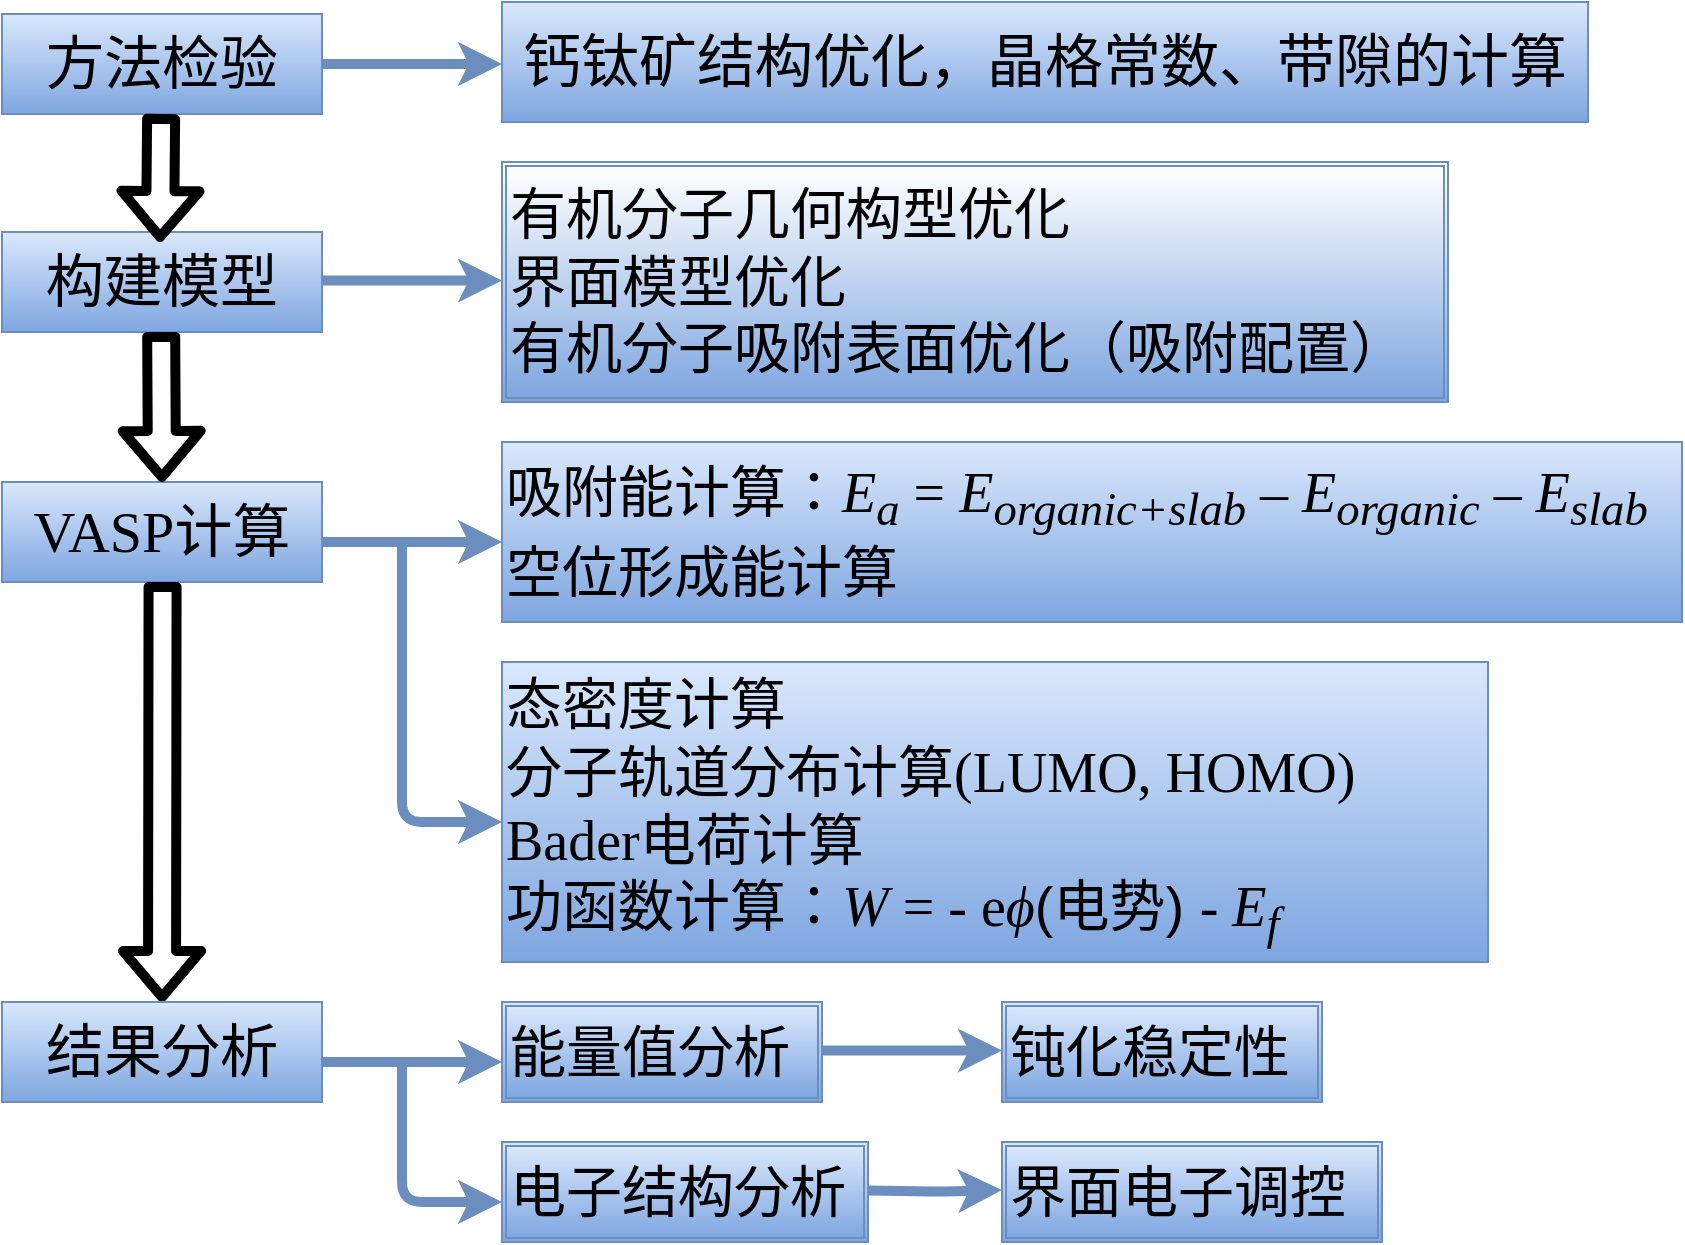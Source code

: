 <mxfile version="13.7.6" type="github">
  <diagram id="hX-XF3ck8XFB4VlFPqp9" name="Page-1">
    <mxGraphModel dx="965" dy="614" grid="1" gridSize="10" guides="1" tooltips="1" connect="1" arrows="1" fold="1" page="1" pageScale="1" pageWidth="827" pageHeight="1169" math="0" shadow="0">
      <root>
        <mxCell id="0" />
        <mxCell id="1" parent="0" />
        <mxCell id="cmkQfpcR1fKDDS3a6NK1-7" value="&lt;font&gt;&lt;span style=&quot;font-family: &amp;#34;helvetica&amp;#34; ; text-align: left&quot;&gt;&lt;font style=&quot;font-size: 29px&quot;&gt;钙钛矿结构优化，晶格常数、带隙的计算&lt;/font&gt;&lt;/span&gt;&lt;br&gt;&lt;/font&gt;" style="whiteSpace=wrap;html=1;align=center;gradientColor=#7ea6e0;fillColor=#dae8fc;strokeColor=#6c8ebf;" parent="1" vertex="1">
          <mxGeometry x="290" y="130" width="543" height="60" as="geometry" />
        </mxCell>
        <mxCell id="cmkQfpcR1fKDDS3a6NK1-5" style="edgeStyle=orthogonalEdgeStyle;orthogonalLoop=1;jettySize=auto;html=1;exitX=1;exitY=0.5;exitDx=0;exitDy=0;strokeWidth=5;fillColor=#dae8fc;strokeColor=#6c8ebf;gradientColor=#7ea6e0;" parent="1" source="cmkQfpcR1fKDDS3a6NK1-3" edge="1">
          <mxGeometry relative="1" as="geometry">
            <mxPoint x="290" y="161" as="targetPoint" />
            <Array as="points">
              <mxPoint x="240" y="161" />
              <mxPoint x="240" y="161" />
            </Array>
          </mxGeometry>
        </mxCell>
        <mxCell id="cmkQfpcR1fKDDS3a6NK1-3" value="&lt;font style=&quot;font-size: 29px&quot;&gt;方法检验&lt;/font&gt;" style="whiteSpace=wrap;html=1;align=center;fillColor=#dae8fc;strokeColor=#6c8ebf;gradientColor=#7ea6e0;" parent="1" vertex="1">
          <mxGeometry x="40" y="136" width="160" height="50" as="geometry" />
        </mxCell>
        <mxCell id="cmkQfpcR1fKDDS3a6NK1-9" value="&lt;p style=&quot;margin-top: 0pt ; margin-bottom: 0pt ; margin-left: 0in ; text-align: left ; direction: ltr ; unicode-bidi: embed ; word-break: normal&quot;&gt;&lt;font style=&quot;font-size: 29px&quot;&gt;构建模型&lt;/font&gt;&lt;/p&gt;" style="whiteSpace=wrap;html=1;align=center;fillColor=#dae8fc;strokeColor=#6c8ebf;gradientColor=#7ea6e0;" parent="1" vertex="1">
          <mxGeometry x="40" y="245" width="160" height="50" as="geometry" />
        </mxCell>
        <mxCell id="cmkQfpcR1fKDDS3a6NK1-12" style="edgeStyle=orthogonalEdgeStyle;orthogonalLoop=1;jettySize=auto;html=1;exitX=1;exitY=0.5;exitDx=0;exitDy=0;strokeWidth=5;fillColor=#dae8fc;strokeColor=#6c8ebf;gradientColor=#7ea6e0;" parent="1" edge="1">
          <mxGeometry relative="1" as="geometry">
            <mxPoint x="290" y="269.29" as="targetPoint" />
            <mxPoint x="200" y="269.29" as="sourcePoint" />
            <Array as="points">
              <mxPoint x="250" y="269.29" />
              <mxPoint x="250" y="269.29" />
            </Array>
          </mxGeometry>
        </mxCell>
        <mxCell id="cmkQfpcR1fKDDS3a6NK1-13" value="&lt;div style=&quot;font-size: 28px&quot;&gt;&lt;font style=&quot;font-size: 28px&quot;&gt;&lt;span&gt;有机&lt;/span&gt;分子几何构型优化&lt;/font&gt;&lt;/div&gt;&lt;font style=&quot;font-size: 28px&quot;&gt;&lt;div&gt;&lt;span&gt;界面模型&lt;/span&gt;&lt;span&gt;优化&lt;/span&gt;&lt;/div&gt;&lt;/font&gt;&lt;p style=&quot;margin-top: 0pt ; margin-bottom: 0pt ; margin-left: 0in ; direction: ltr ; unicode-bidi: embed ; word-break: normal ; font-size: 28px&quot;&gt;&lt;font style=&quot;font-size: 28px&quot;&gt;&lt;span style=&quot;color: black&quot;&gt;有机分子吸附表面优化（吸附配置&lt;/span&gt;&lt;span style=&quot;color: black&quot;&gt;）&lt;/span&gt;&lt;/font&gt;&lt;/p&gt;" style="shape=ext;double=1;whiteSpace=wrap;html=1;align=left;gradientColor=#7ea6e0;strokeColor=#6c8ebf;" parent="1" vertex="1">
          <mxGeometry x="290" y="210" width="473" height="120" as="geometry" />
        </mxCell>
        <mxCell id="cmkQfpcR1fKDDS3a6NK1-18" value="&lt;p style=&quot;margin-top: 0pt ; margin-bottom: 0pt ; margin-left: 0in ; text-align: left ; direction: ltr ; unicode-bidi: embed ; word-break: normal ; font-size: 29px&quot;&gt;&lt;font face=&quot;Times New Roman&quot;&gt;VASP&lt;/font&gt;&lt;span&gt;计算&lt;/span&gt;&lt;/p&gt;" style="whiteSpace=wrap;html=1;align=center;fillColor=#dae8fc;strokeColor=#6c8ebf;gradientColor=#7ea6e0;" parent="1" vertex="1">
          <mxGeometry x="40" y="370" width="160" height="50" as="geometry" />
        </mxCell>
        <mxCell id="cmkQfpcR1fKDDS3a6NK1-22" style="edgeStyle=orthogonalEdgeStyle;orthogonalLoop=1;jettySize=auto;html=1;exitX=1;exitY=0.5;exitDx=0;exitDy=0;strokeWidth=5;fillColor=#dae8fc;strokeColor=#6c8ebf;gradientColor=#7ea6e0;" parent="1" edge="1">
          <mxGeometry relative="1" as="geometry">
            <mxPoint x="290" y="400.0" as="targetPoint" />
            <mxPoint x="200" y="400.0" as="sourcePoint" />
            <Array as="points">
              <mxPoint x="250" y="400" />
              <mxPoint x="250" y="400" />
            </Array>
          </mxGeometry>
        </mxCell>
        <mxCell id="cmkQfpcR1fKDDS3a6NK1-23" value="&lt;font style=&quot;font-size: 28px&quot;&gt;&lt;p style=&quot;margin-top: 0pt ; margin-bottom: 0pt ; margin-left: 0in ; direction: ltr ; unicode-bidi: embed ; word-break: normal&quot;&gt;吸附能计算：&lt;font face=&quot;Times New Roman&quot;&gt;&lt;i&gt;E&lt;/i&gt;&lt;sub&gt;&lt;i&gt;a&lt;/i&gt;&lt;/sub&gt; = &lt;i&gt;E&lt;/i&gt;&lt;sub&gt;&lt;i&gt;organic+slab&lt;/i&gt;&lt;/sub&gt; – &lt;i&gt;E&lt;/i&gt;&lt;sub&gt;&lt;i&gt;organic&lt;/i&gt;&lt;/sub&gt; – &lt;i&gt;E&lt;/i&gt;&lt;sub&gt;&lt;i&gt;slab&lt;/i&gt;&lt;/sub&gt;&lt;/font&gt;&lt;/p&gt;&lt;p style=&quot;margin-top: 0pt ; margin-bottom: 0pt ; margin-left: 0in ; direction: ltr ; unicode-bidi: embed ; word-break: normal&quot;&gt;&lt;span style=&quot;font-family: &amp;#34;arial&amp;#34;&quot;&gt;空位形成能计算&lt;/span&gt;&lt;/p&gt;&lt;/font&gt;" style="whiteSpace=wrap;html=1;align=left;gradientColor=#7ea6e0;fillColor=#dae8fc;strokeColor=#6c8ebf;" parent="1" vertex="1">
          <mxGeometry x="290" y="350" width="590" height="90" as="geometry" />
        </mxCell>
        <mxCell id="cmkQfpcR1fKDDS3a6NK1-24" value="&lt;font style=&quot;font-size: 28px&quot;&gt;&lt;p style=&quot;margin-top: 0pt ; margin-bottom: 0pt ; margin-left: 0in ; direction: ltr ; unicode-bidi: embed ; word-break: normal&quot;&gt;&lt;span&gt;态密度&lt;/span&gt;&lt;span&gt;计算&lt;/span&gt;&lt;/p&gt;&lt;p style=&quot;margin-top: 0pt ; margin-bottom: 0pt ; margin-left: 0in ; direction: ltr ; unicode-bidi: embed ; word-break: normal&quot;&gt;&lt;span&gt;分子轨道分布计算&lt;/span&gt;&lt;font face=&quot;Times New Roman&quot;&gt;&lt;span&gt;(&lt;/span&gt;LUMO, HOMO)&lt;/font&gt;&lt;/p&gt;&lt;p style=&quot;margin-top: 0pt ; margin-bottom: 0pt ; margin-left: 0in ; direction: ltr ; unicode-bidi: embed ; word-break: normal&quot;&gt;&lt;font face=&quot;Times New Roman&quot;&gt;Bader&lt;/font&gt;&lt;span&gt;电荷&lt;/span&gt;&lt;span&gt;计算&lt;/span&gt;&lt;/p&gt;&lt;p style=&quot;margin-top: 0pt ; margin-bottom: 0pt ; margin-left: 0in ; direction: ltr ; unicode-bidi: embed ; word-break: normal&quot;&gt;功函数计算：&lt;font face=&quot;Times New Roman&quot;&gt;&lt;i&gt;W&lt;/i&gt; = - e&lt;i&gt;ϕ&lt;/i&gt;&lt;/font&gt;&lt;span style=&quot;font-family: &amp;#34;arial&amp;#34;&quot;&gt;(&lt;/span&gt;电势&lt;span style=&quot;font-family: &amp;#34;arial&amp;#34;&quot;&gt;)&amp;nbsp;&lt;/span&gt;&lt;font face=&quot;Times New Roman&quot;&gt;- &lt;i&gt;E&lt;/i&gt;&lt;sub&gt;&lt;i&gt;f&lt;/i&gt;&lt;/sub&gt;&lt;/font&gt;&lt;/p&gt;&lt;/font&gt;" style="whiteSpace=wrap;html=1;align=left;gradientColor=#7ea6e0;fillColor=#dae8fc;strokeColor=#6c8ebf;" parent="1" vertex="1">
          <mxGeometry x="290" y="460" width="493" height="150" as="geometry" />
        </mxCell>
        <mxCell id="cmkQfpcR1fKDDS3a6NK1-29" style="edgeStyle=orthogonalEdgeStyle;orthogonalLoop=1;jettySize=auto;html=1;strokeWidth=5;fillColor=#dae8fc;strokeColor=#6c8ebf;gradientColor=#7ea6e0;" parent="1" edge="1">
          <mxGeometry relative="1" as="geometry">
            <mxPoint x="290" y="540" as="targetPoint" />
            <mxPoint x="240" y="400" as="sourcePoint" />
            <Array as="points">
              <mxPoint x="240" y="540" />
            </Array>
          </mxGeometry>
        </mxCell>
        <mxCell id="cmkQfpcR1fKDDS3a6NK1-30" value="" style="shape=flexArrow;endArrow=classic;html=1;strokeWidth=5;exitX=0.5;exitY=1;exitDx=0;exitDy=0;entryX=0.5;entryY=0;entryDx=0;entryDy=0;" parent="1" target="cmkQfpcR1fKDDS3a6NK1-33" edge="1">
          <mxGeometry width="50" height="50" relative="1" as="geometry">
            <mxPoint x="120.29" y="420" as="sourcePoint" />
            <mxPoint x="119.29" y="610" as="targetPoint" />
            <Array as="points" />
          </mxGeometry>
        </mxCell>
        <mxCell id="cmkQfpcR1fKDDS3a6NK1-31" value="&lt;p style=&quot;margin-top: 0pt ; margin-bottom: 0pt ; margin-left: 0in ; direction: ltr ; unicode-bidi: embed ; word-break: normal ; font-size: 28px&quot;&gt;&lt;span&gt;能量值&lt;/span&gt;&lt;span&gt;分析&lt;/span&gt;&lt;/p&gt;" style="shape=ext;double=1;rounded=0;whiteSpace=wrap;html=1;align=left;gradientColor=#7ea6e0;fillColor=#dae8fc;strokeColor=#6c8ebf;" parent="1" vertex="1">
          <mxGeometry x="290" y="630" width="160" height="50" as="geometry" />
        </mxCell>
        <mxCell id="cmkQfpcR1fKDDS3a6NK1-32" value="&lt;p style=&quot;margin-top: 0pt ; margin-bottom: 0pt ; margin-left: 0in ; direction: ltr ; unicode-bidi: embed ; word-break: normal&quot;&gt;&lt;span&gt;&lt;font style=&quot;font-size: 28px&quot;&gt;电子结构分析&lt;/font&gt;&lt;/span&gt;&lt;/p&gt;" style="shape=ext;double=1;rounded=0;whiteSpace=wrap;html=1;align=left;gradientColor=#7ea6e0;fillColor=#dae8fc;strokeColor=#6c8ebf;" parent="1" vertex="1">
          <mxGeometry x="290" y="700" width="183" height="50" as="geometry" />
        </mxCell>
        <mxCell id="cmkQfpcR1fKDDS3a6NK1-33" value="&lt;p style=&quot;margin-top: 0pt ; margin-bottom: 0pt ; margin-left: 0in ; text-align: left ; direction: ltr ; unicode-bidi: embed ; word-break: normal&quot;&gt;&lt;span&gt;&lt;font style=&quot;font-size: 29px&quot;&gt;结果分析&lt;/font&gt;&lt;/span&gt;&lt;/p&gt;" style="whiteSpace=wrap;html=1;align=center;fillColor=#dae8fc;strokeColor=#6c8ebf;gradientColor=#7ea6e0;" parent="1" vertex="1">
          <mxGeometry x="40" y="630" width="160" height="50" as="geometry" />
        </mxCell>
        <mxCell id="cmkQfpcR1fKDDS3a6NK1-45" style="edgeStyle=orthogonalEdgeStyle;orthogonalLoop=1;jettySize=auto;html=1;exitX=1;exitY=0.5;exitDx=0;exitDy=0;strokeWidth=5;fillColor=#dae8fc;strokeColor=#6c8ebf;gradientColor=#7ea6e0;" parent="1" edge="1">
          <mxGeometry relative="1" as="geometry">
            <mxPoint x="540" y="654.29" as="targetPoint" />
            <mxPoint x="450" y="654.29" as="sourcePoint" />
            <Array as="points">
              <mxPoint x="500" y="654.29" />
              <mxPoint x="500" y="654.29" />
            </Array>
          </mxGeometry>
        </mxCell>
        <mxCell id="cmkQfpcR1fKDDS3a6NK1-46" value="&lt;p style=&quot;margin-top: 0pt ; margin-bottom: 0pt ; margin-left: 0in ; direction: ltr ; unicode-bidi: embed ; word-break: normal ; font-size: 28px&quot;&gt;钝化稳定性&lt;/p&gt;" style="shape=ext;double=1;rounded=0;whiteSpace=wrap;html=1;align=left;gradientColor=#7ea6e0;fillColor=#dae8fc;strokeColor=#6c8ebf;" parent="1" vertex="1">
          <mxGeometry x="540" y="630" width="160" height="50" as="geometry" />
        </mxCell>
        <mxCell id="cmkQfpcR1fKDDS3a6NK1-47" style="edgeStyle=orthogonalEdgeStyle;orthogonalLoop=1;jettySize=auto;html=1;exitX=1;exitY=0.5;exitDx=0;exitDy=0;strokeWidth=5;fillColor=#dae8fc;strokeColor=#6c8ebf;gradientColor=#7ea6e0;entryX=0;entryY=0.48;entryDx=0;entryDy=0;entryPerimeter=0;" parent="1" target="cmkQfpcR1fKDDS3a6NK1-48" edge="1">
          <mxGeometry relative="1" as="geometry">
            <mxPoint x="530" y="724" as="targetPoint" />
            <mxPoint x="473" y="724.29" as="sourcePoint" />
            <Array as="points" />
          </mxGeometry>
        </mxCell>
        <mxCell id="cmkQfpcR1fKDDS3a6NK1-48" value="&lt;p style=&quot;margin-top: 0pt ; margin-bottom: 0pt ; margin-left: 0in ; direction: ltr ; unicode-bidi: embed ; word-break: normal ; font-size: 28px&quot;&gt;界面电子调控&lt;/p&gt;" style="shape=ext;double=1;rounded=0;whiteSpace=wrap;html=1;align=left;gradientColor=#7ea6e0;fillColor=#dae8fc;strokeColor=#6c8ebf;" parent="1" vertex="1">
          <mxGeometry x="540" y="700" width="190" height="50" as="geometry" />
        </mxCell>
        <mxCell id="cmkQfpcR1fKDDS3a6NK1-49" style="edgeStyle=orthogonalEdgeStyle;orthogonalLoop=1;jettySize=auto;html=1;exitX=1;exitY=0.5;exitDx=0;exitDy=0;strokeWidth=5;fillColor=#dae8fc;strokeColor=#6c8ebf;gradientColor=#7ea6e0;" parent="1" edge="1">
          <mxGeometry relative="1" as="geometry">
            <mxPoint x="290" y="660" as="targetPoint" />
            <mxPoint x="200" y="660" as="sourcePoint" />
            <Array as="points">
              <mxPoint x="250" y="660" />
              <mxPoint x="250" y="660" />
            </Array>
          </mxGeometry>
        </mxCell>
        <mxCell id="cmkQfpcR1fKDDS3a6NK1-50" style="edgeStyle=orthogonalEdgeStyle;orthogonalLoop=1;jettySize=auto;html=1;strokeWidth=5;fillColor=#dae8fc;strokeColor=#6c8ebf;gradientColor=#7ea6e0;" parent="1" edge="1">
          <mxGeometry relative="1" as="geometry">
            <mxPoint x="290" y="730" as="targetPoint" />
            <mxPoint x="240" y="660" as="sourcePoint" />
            <Array as="points">
              <mxPoint x="240" y="730" />
              <mxPoint x="290" y="730" />
            </Array>
          </mxGeometry>
        </mxCell>
        <mxCell id="cmkQfpcR1fKDDS3a6NK1-51" value="" style="shape=flexArrow;endArrow=classic;html=1;strokeWidth=5;exitX=0.5;exitY=1;exitDx=0;exitDy=0;entryX=0.5;entryY=0;entryDx=0;entryDy=0;" parent="1" target="cmkQfpcR1fKDDS3a6NK1-18" edge="1">
          <mxGeometry width="50" height="50" relative="1" as="geometry">
            <mxPoint x="119.58" y="295" as="sourcePoint" />
            <mxPoint x="119.29" y="505.0" as="targetPoint" />
            <Array as="points" />
          </mxGeometry>
        </mxCell>
        <mxCell id="cmkQfpcR1fKDDS3a6NK1-52" value="" style="shape=flexArrow;endArrow=classic;html=1;strokeWidth=5;exitX=0.5;exitY=1;exitDx=0;exitDy=0;" parent="1" edge="1">
          <mxGeometry width="50" height="50" relative="1" as="geometry">
            <mxPoint x="119.58" y="186" as="sourcePoint" />
            <mxPoint x="119" y="250" as="targetPoint" />
            <Array as="points" />
          </mxGeometry>
        </mxCell>
      </root>
    </mxGraphModel>
  </diagram>
</mxfile>
